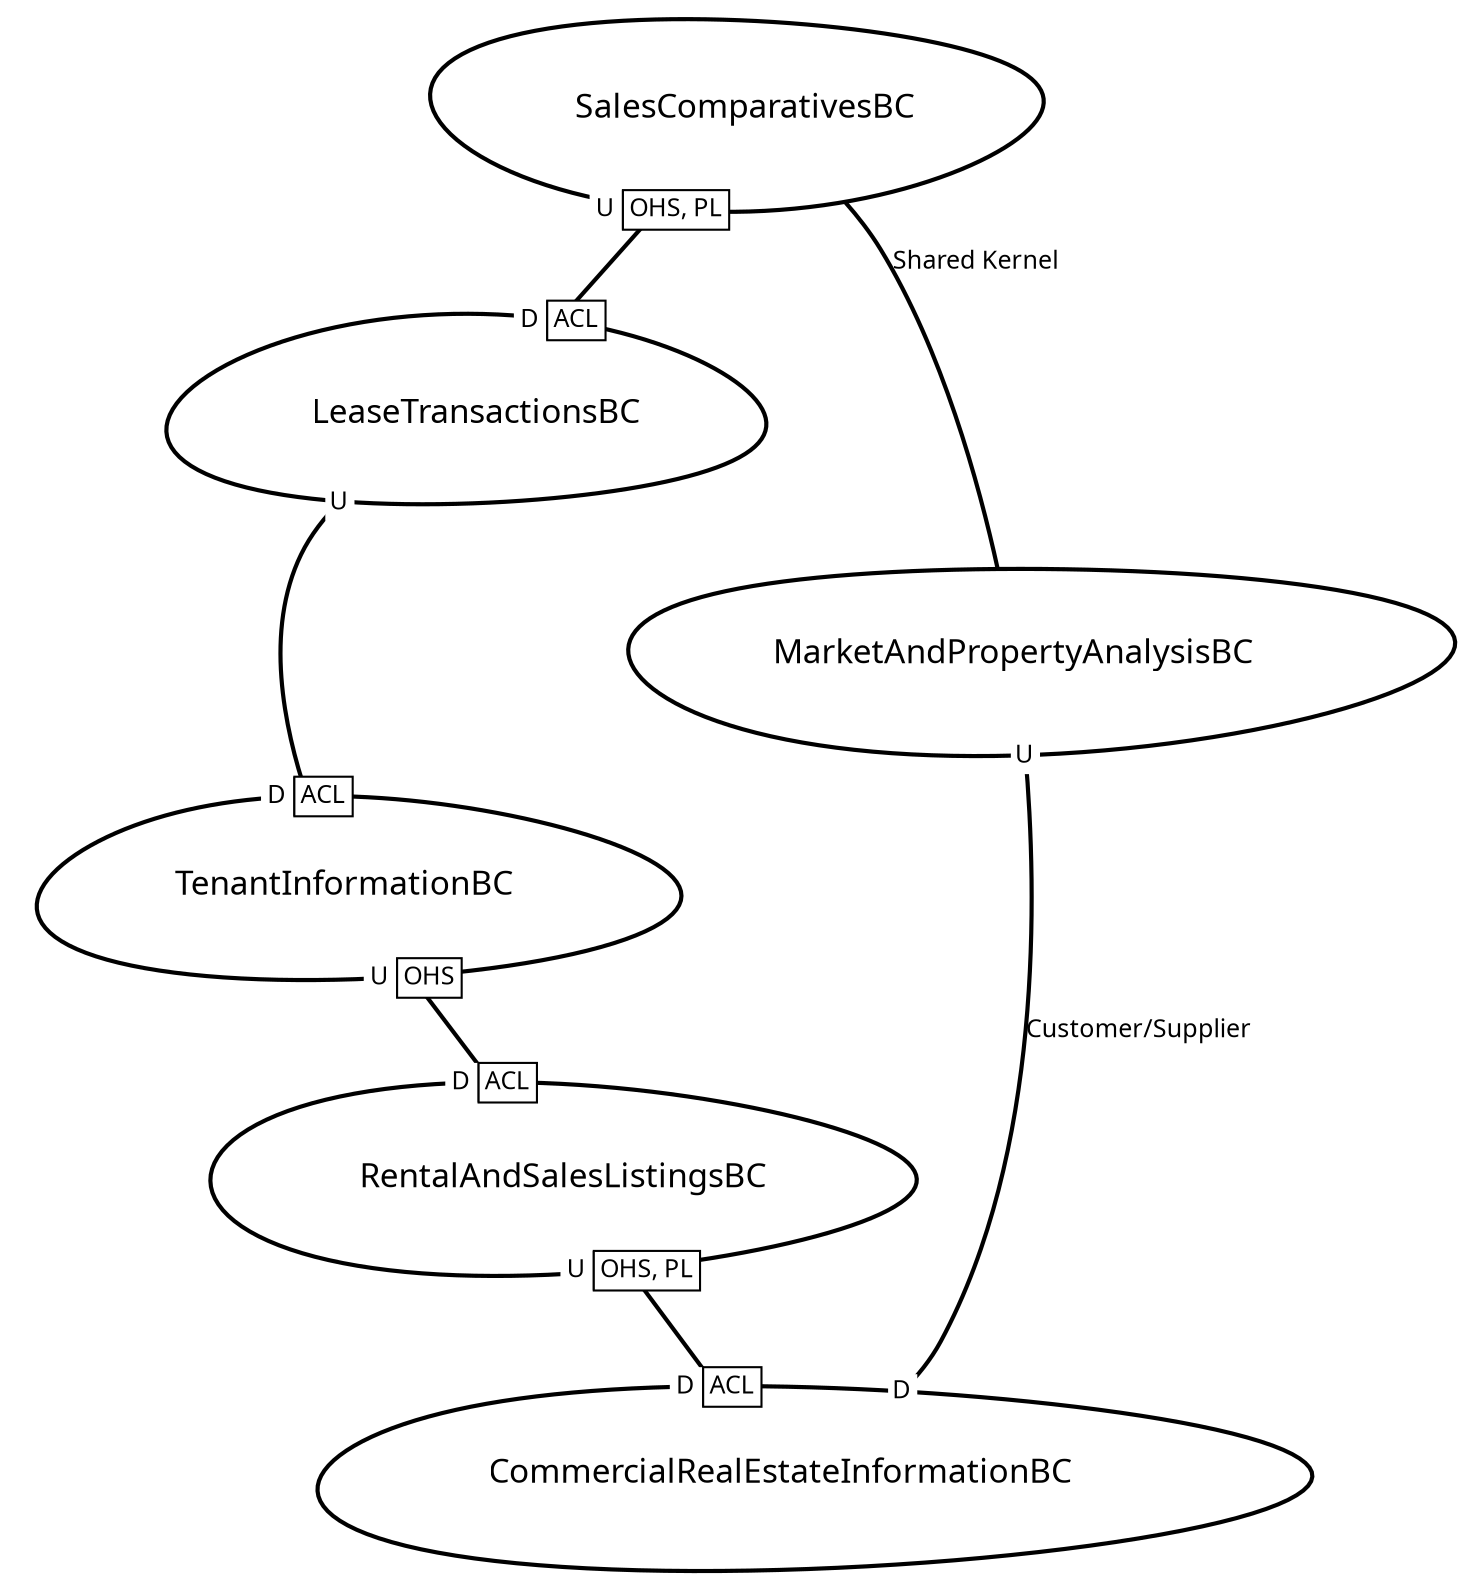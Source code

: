 digraph "ContextMapGraph" {
graph ["imagepath"="/tmp/GraphvizJava"]
"CommercialRealEstateInformationBC" ["margin"="0.3","orientation"="27","shape"="egg","fontsize"="16","style"="bold","label"="CommercialRealEstateInformationBC\n","fontname"="sans-serif"]
"LeaseTransactionsBC" ["margin"="0.3","orientation"="246","shape"="egg","fontsize"="16","style"="bold","label"="LeaseTransactionsBC\n","fontname"="sans-serif"]
"TenantInformationBC" ["margin"="0.3","orientation"="15","shape"="egg","fontsize"="16","style"="bold","label"="TenantInformationBC\n","fontname"="sans-serif"]
"RentalAndSalesListingsBC" ["margin"="0.3","orientation"="269","shape"="egg","fontsize"="16","style"="bold","label"="RentalAndSalesListingsBC\n","fontname"="sans-serif"]
"MarketAndPropertyAnalysisBC" ["margin"="0.3","orientation"="49","shape"="egg","fontsize"="16","style"="bold","label"="MarketAndPropertyAnalysisBC\n","fontname"="sans-serif"]
"SalesComparativesBC" ["margin"="0.3","orientation"="291","shape"="egg","fontsize"="16","style"="bold","label"="SalesComparativesBC\n","fontname"="sans-serif"]
"LeaseTransactionsBC" -> "TenantInformationBC" ["headlabel"=<<table cellspacing="0" cellborder="1" border="0">
<tr><td bgcolor="white" sides="r">D</td><td sides="trbl" bgcolor="white"><font>ACL</font></td></tr>
</table>>,"labeldistance"="0","fontsize"="12","taillabel"=<<table cellspacing="0" cellborder="0" border="0">
<tr><td bgcolor="white">U</td></tr>
</table>>,"style"="bold","label"="                                        ","dir"="none","fontname"="sans-serif"]
"TenantInformationBC" -> "RentalAndSalesListingsBC" ["headlabel"=<<table cellspacing="0" cellborder="1" border="0">
<tr><td bgcolor="white" sides="r">D</td><td sides="trbl" bgcolor="white"><font>ACL</font></td></tr>
</table>>,"labeldistance"="0","fontsize"="12","taillabel"=<<table cellspacing="0" cellborder="1" border="0">
<tr><td bgcolor="white" sides="r">U</td><td sides="trbl" bgcolor="white"><font>OHS</font></td></tr>
</table>>,"style"="bold","label"="                                        ","dir"="none","fontname"="sans-serif"]
"RentalAndSalesListingsBC" -> "CommercialRealEstateInformationBC" ["headlabel"=<<table cellspacing="0" cellborder="1" border="0">
<tr><td bgcolor="white" sides="r">D</td><td sides="trbl" bgcolor="white"><font>ACL</font></td></tr>
</table>>,"labeldistance"="0","fontsize"="12","taillabel"=<<table cellspacing="0" cellborder="1" border="0">
<tr><td bgcolor="white" sides="r">U</td><td sides="trbl" bgcolor="white"><font>OHS, PL</font></td></tr>
</table>>,"style"="bold","label"="                                        ","dir"="none","fontname"="sans-serif"]
"MarketAndPropertyAnalysisBC" -> "CommercialRealEstateInformationBC" ["headlabel"=<<table cellspacing="0" cellborder="0" border="0">
<tr><td bgcolor="white">D</td></tr>
</table>>,"labeldistance"="0","fontsize"="12","taillabel"=<<table cellspacing="0" cellborder="0" border="0">
<tr><td bgcolor="white">U</td></tr>
</table>>,"style"="bold","label"="Customer/Supplier","dir"="none","fontname"="sans-serif"]
"SalesComparativesBC" -> "MarketAndPropertyAnalysisBC" ["fontsize"="12","style"="bold","label"="Shared Kernel","dir"="none","fontname"="sans-serif"]
"SalesComparativesBC" -> "LeaseTransactionsBC" ["headlabel"=<<table cellspacing="0" cellborder="1" border="0">
<tr><td bgcolor="white" sides="r">D</td><td sides="trbl" bgcolor="white"><font>ACL</font></td></tr>
</table>>,"labeldistance"="0","fontsize"="12","taillabel"=<<table cellspacing="0" cellborder="1" border="0">
<tr><td bgcolor="white" sides="r">U</td><td sides="trbl" bgcolor="white"><font>OHS, PL</font></td></tr>
</table>>,"style"="bold","label"="                                        ","dir"="none","fontname"="sans-serif"]
}